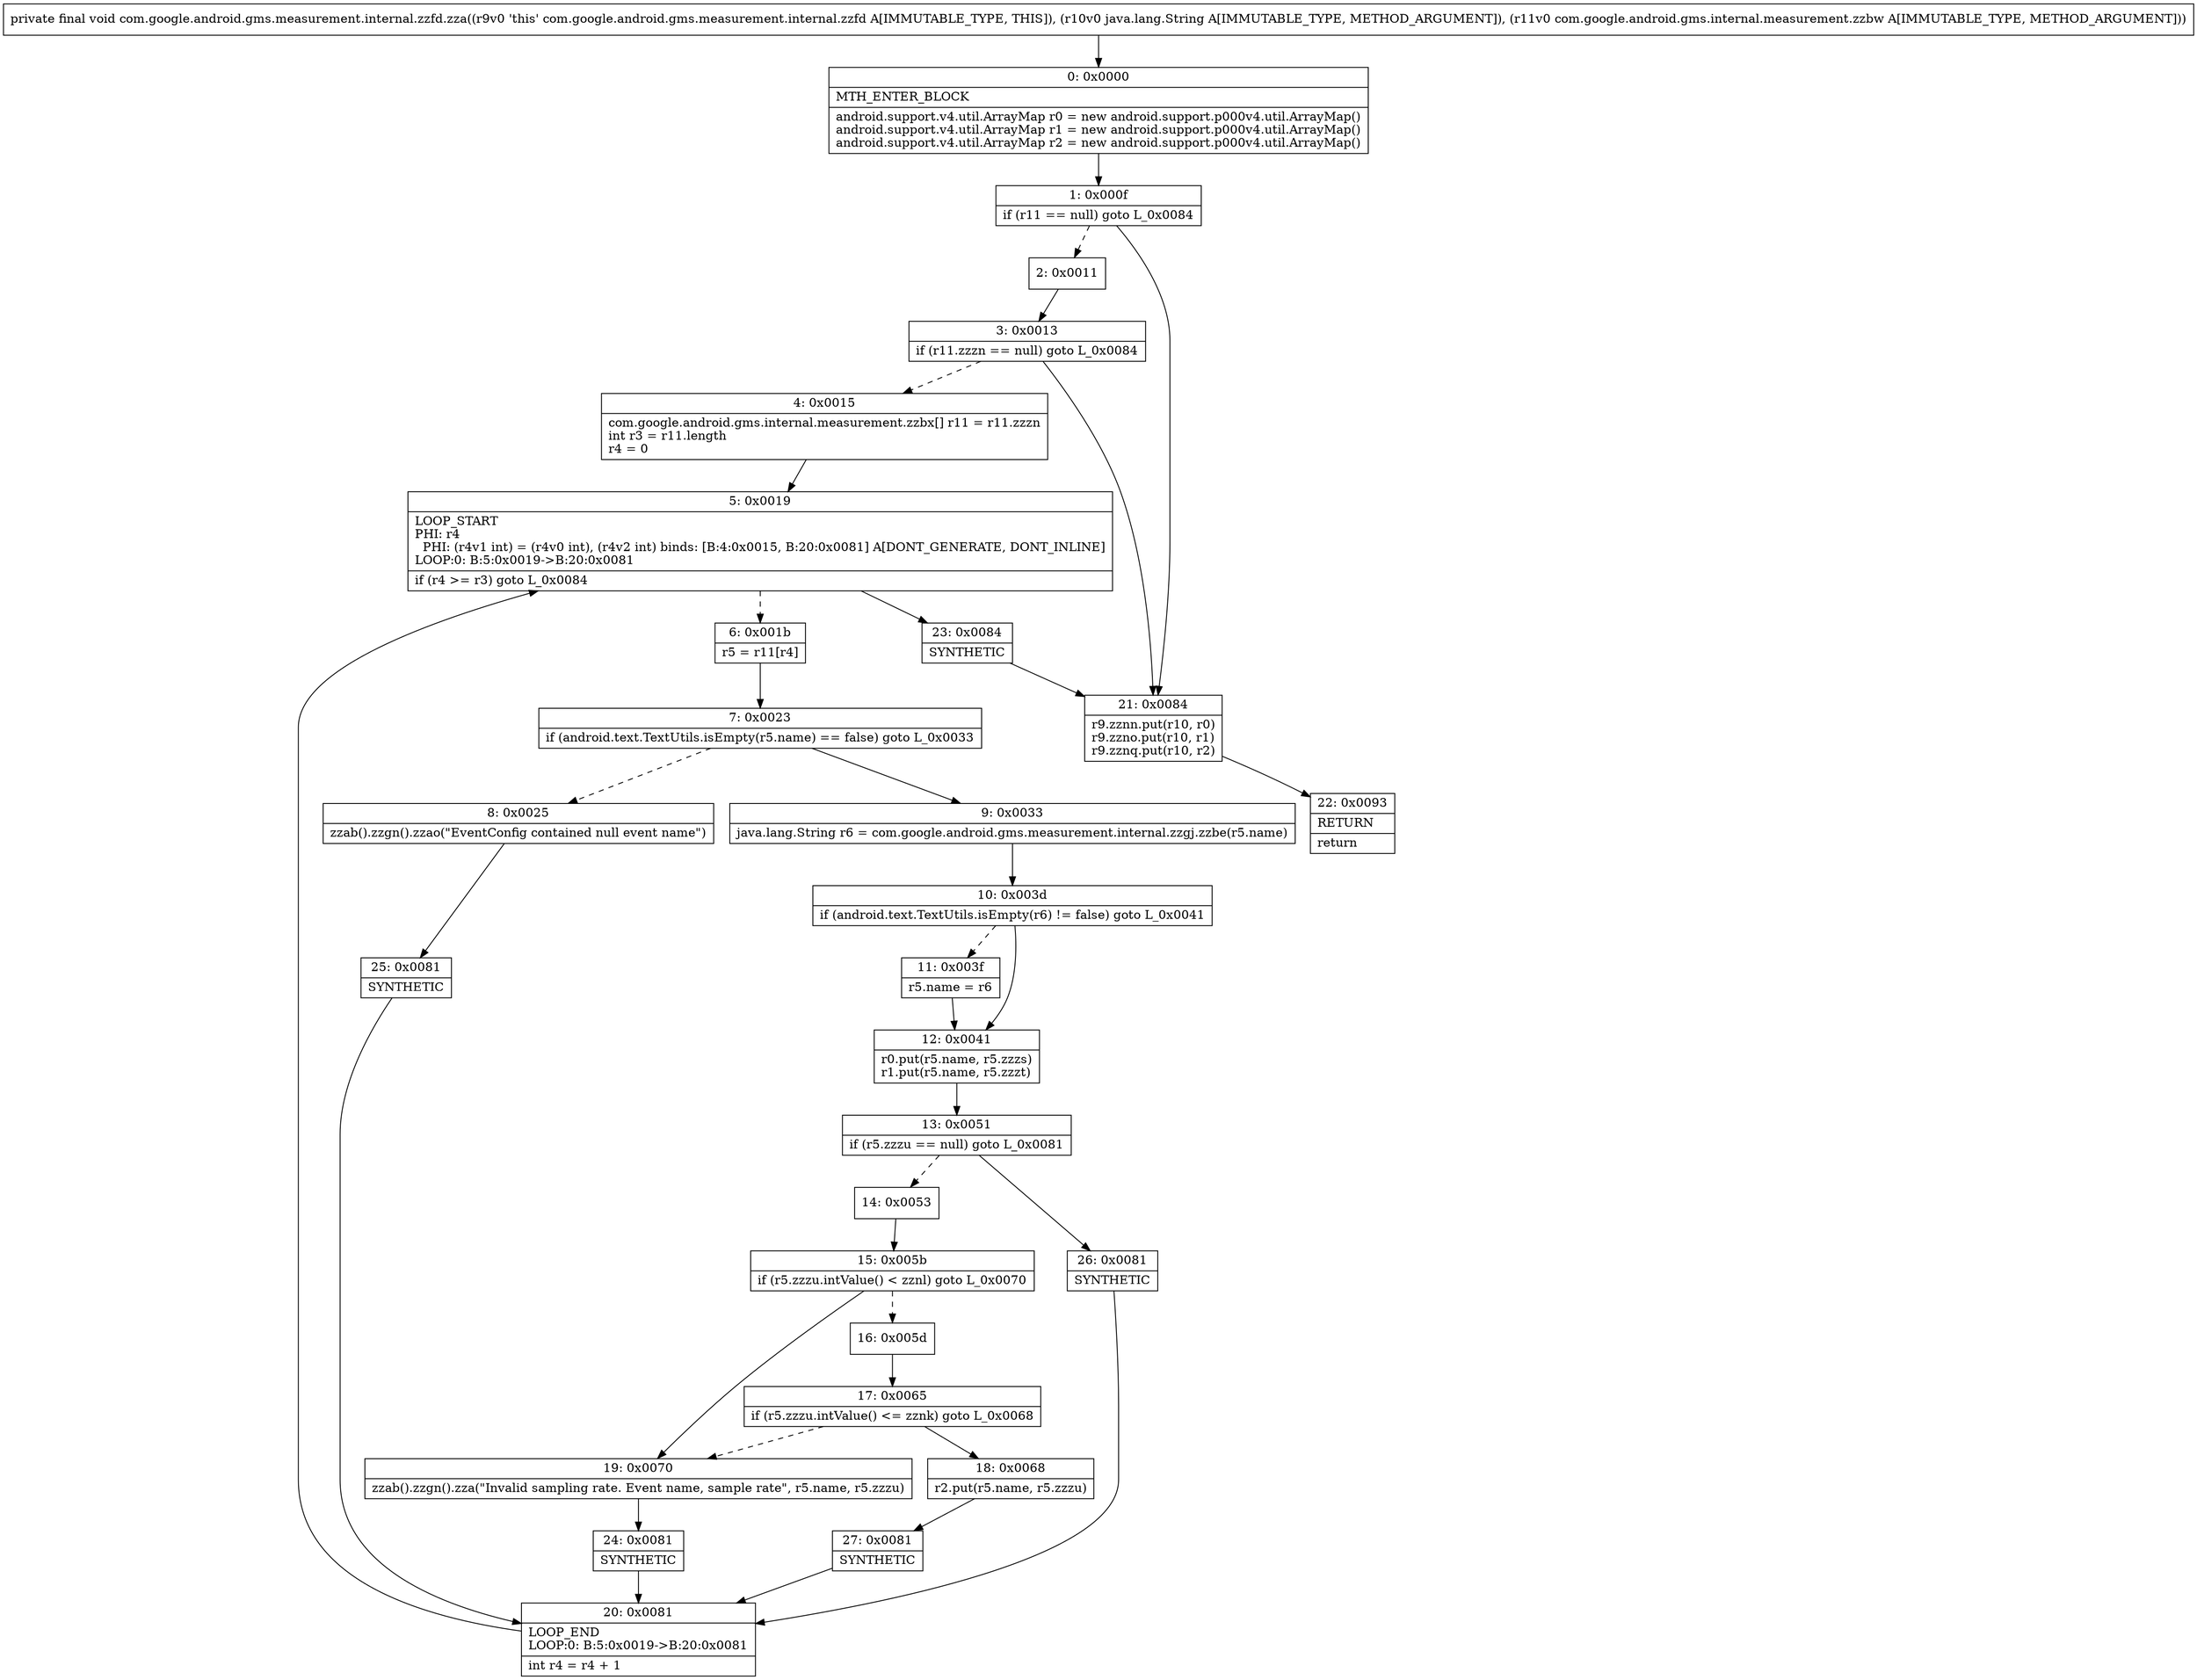 digraph "CFG forcom.google.android.gms.measurement.internal.zzfd.zza(Ljava\/lang\/String;Lcom\/google\/android\/gms\/internal\/measurement\/zzbw;)V" {
Node_0 [shape=record,label="{0\:\ 0x0000|MTH_ENTER_BLOCK\l|android.support.v4.util.ArrayMap r0 = new android.support.p000v4.util.ArrayMap()\landroid.support.v4.util.ArrayMap r1 = new android.support.p000v4.util.ArrayMap()\landroid.support.v4.util.ArrayMap r2 = new android.support.p000v4.util.ArrayMap()\l}"];
Node_1 [shape=record,label="{1\:\ 0x000f|if (r11 == null) goto L_0x0084\l}"];
Node_2 [shape=record,label="{2\:\ 0x0011}"];
Node_3 [shape=record,label="{3\:\ 0x0013|if (r11.zzzn == null) goto L_0x0084\l}"];
Node_4 [shape=record,label="{4\:\ 0x0015|com.google.android.gms.internal.measurement.zzbx[] r11 = r11.zzzn\lint r3 = r11.length\lr4 = 0\l}"];
Node_5 [shape=record,label="{5\:\ 0x0019|LOOP_START\lPHI: r4 \l  PHI: (r4v1 int) = (r4v0 int), (r4v2 int) binds: [B:4:0x0015, B:20:0x0081] A[DONT_GENERATE, DONT_INLINE]\lLOOP:0: B:5:0x0019\-\>B:20:0x0081\l|if (r4 \>= r3) goto L_0x0084\l}"];
Node_6 [shape=record,label="{6\:\ 0x001b|r5 = r11[r4]\l}"];
Node_7 [shape=record,label="{7\:\ 0x0023|if (android.text.TextUtils.isEmpty(r5.name) == false) goto L_0x0033\l}"];
Node_8 [shape=record,label="{8\:\ 0x0025|zzab().zzgn().zzao(\"EventConfig contained null event name\")\l}"];
Node_9 [shape=record,label="{9\:\ 0x0033|java.lang.String r6 = com.google.android.gms.measurement.internal.zzgj.zzbe(r5.name)\l}"];
Node_10 [shape=record,label="{10\:\ 0x003d|if (android.text.TextUtils.isEmpty(r6) != false) goto L_0x0041\l}"];
Node_11 [shape=record,label="{11\:\ 0x003f|r5.name = r6\l}"];
Node_12 [shape=record,label="{12\:\ 0x0041|r0.put(r5.name, r5.zzzs)\lr1.put(r5.name, r5.zzzt)\l}"];
Node_13 [shape=record,label="{13\:\ 0x0051|if (r5.zzzu == null) goto L_0x0081\l}"];
Node_14 [shape=record,label="{14\:\ 0x0053}"];
Node_15 [shape=record,label="{15\:\ 0x005b|if (r5.zzzu.intValue() \< zznl) goto L_0x0070\l}"];
Node_16 [shape=record,label="{16\:\ 0x005d}"];
Node_17 [shape=record,label="{17\:\ 0x0065|if (r5.zzzu.intValue() \<= zznk) goto L_0x0068\l}"];
Node_18 [shape=record,label="{18\:\ 0x0068|r2.put(r5.name, r5.zzzu)\l}"];
Node_19 [shape=record,label="{19\:\ 0x0070|zzab().zzgn().zza(\"Invalid sampling rate. Event name, sample rate\", r5.name, r5.zzzu)\l}"];
Node_20 [shape=record,label="{20\:\ 0x0081|LOOP_END\lLOOP:0: B:5:0x0019\-\>B:20:0x0081\l|int r4 = r4 + 1\l}"];
Node_21 [shape=record,label="{21\:\ 0x0084|r9.zznn.put(r10, r0)\lr9.zzno.put(r10, r1)\lr9.zznq.put(r10, r2)\l}"];
Node_22 [shape=record,label="{22\:\ 0x0093|RETURN\l|return\l}"];
Node_23 [shape=record,label="{23\:\ 0x0084|SYNTHETIC\l}"];
Node_24 [shape=record,label="{24\:\ 0x0081|SYNTHETIC\l}"];
Node_25 [shape=record,label="{25\:\ 0x0081|SYNTHETIC\l}"];
Node_26 [shape=record,label="{26\:\ 0x0081|SYNTHETIC\l}"];
Node_27 [shape=record,label="{27\:\ 0x0081|SYNTHETIC\l}"];
MethodNode[shape=record,label="{private final void com.google.android.gms.measurement.internal.zzfd.zza((r9v0 'this' com.google.android.gms.measurement.internal.zzfd A[IMMUTABLE_TYPE, THIS]), (r10v0 java.lang.String A[IMMUTABLE_TYPE, METHOD_ARGUMENT]), (r11v0 com.google.android.gms.internal.measurement.zzbw A[IMMUTABLE_TYPE, METHOD_ARGUMENT])) }"];
MethodNode -> Node_0;
Node_0 -> Node_1;
Node_1 -> Node_2[style=dashed];
Node_1 -> Node_21;
Node_2 -> Node_3;
Node_3 -> Node_4[style=dashed];
Node_3 -> Node_21;
Node_4 -> Node_5;
Node_5 -> Node_6[style=dashed];
Node_5 -> Node_23;
Node_6 -> Node_7;
Node_7 -> Node_8[style=dashed];
Node_7 -> Node_9;
Node_8 -> Node_25;
Node_9 -> Node_10;
Node_10 -> Node_11[style=dashed];
Node_10 -> Node_12;
Node_11 -> Node_12;
Node_12 -> Node_13;
Node_13 -> Node_14[style=dashed];
Node_13 -> Node_26;
Node_14 -> Node_15;
Node_15 -> Node_16[style=dashed];
Node_15 -> Node_19;
Node_16 -> Node_17;
Node_17 -> Node_18;
Node_17 -> Node_19[style=dashed];
Node_18 -> Node_27;
Node_19 -> Node_24;
Node_20 -> Node_5;
Node_21 -> Node_22;
Node_23 -> Node_21;
Node_24 -> Node_20;
Node_25 -> Node_20;
Node_26 -> Node_20;
Node_27 -> Node_20;
}

